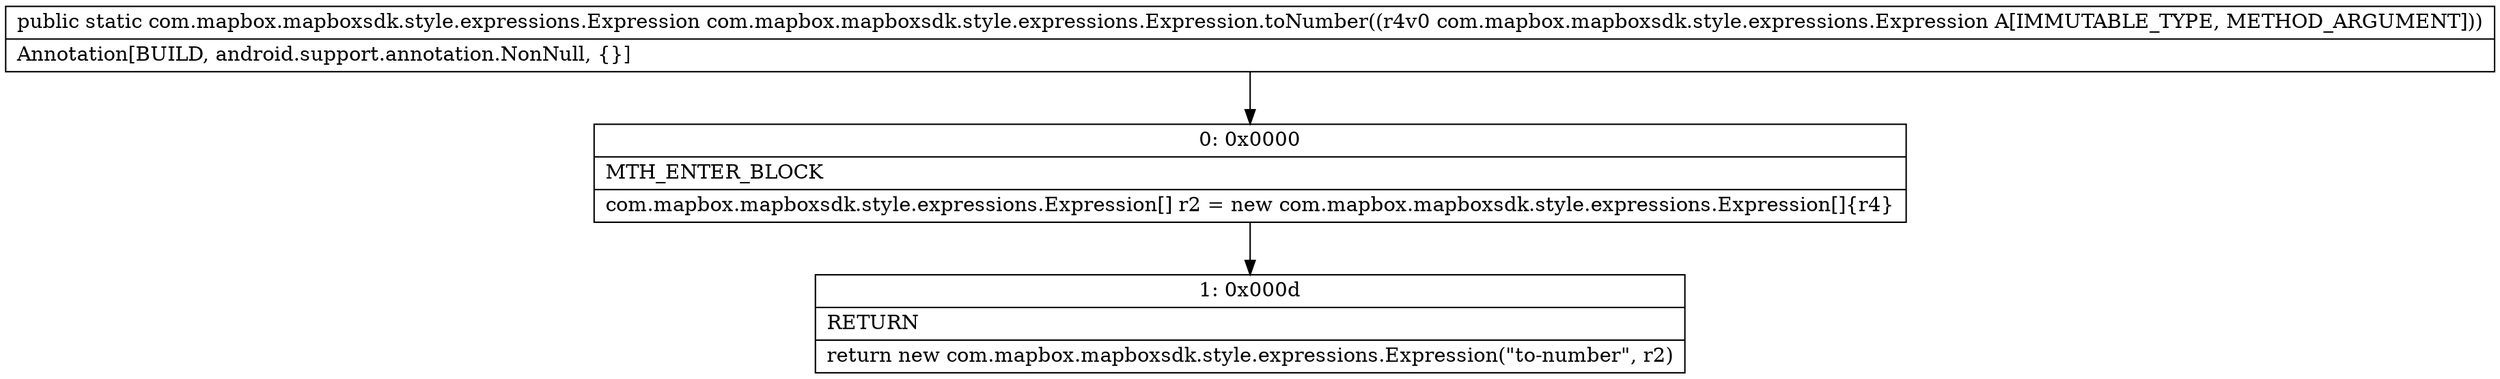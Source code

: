 digraph "CFG forcom.mapbox.mapboxsdk.style.expressions.Expression.toNumber(Lcom\/mapbox\/mapboxsdk\/style\/expressions\/Expression;)Lcom\/mapbox\/mapboxsdk\/style\/expressions\/Expression;" {
Node_0 [shape=record,label="{0\:\ 0x0000|MTH_ENTER_BLOCK\l|com.mapbox.mapboxsdk.style.expressions.Expression[] r2 = new com.mapbox.mapboxsdk.style.expressions.Expression[]\{r4\}\l}"];
Node_1 [shape=record,label="{1\:\ 0x000d|RETURN\l|return new com.mapbox.mapboxsdk.style.expressions.Expression(\"to\-number\", r2)\l}"];
MethodNode[shape=record,label="{public static com.mapbox.mapboxsdk.style.expressions.Expression com.mapbox.mapboxsdk.style.expressions.Expression.toNumber((r4v0 com.mapbox.mapboxsdk.style.expressions.Expression A[IMMUTABLE_TYPE, METHOD_ARGUMENT]))  | Annotation[BUILD, android.support.annotation.NonNull, \{\}]\l}"];
MethodNode -> Node_0;
Node_0 -> Node_1;
}

